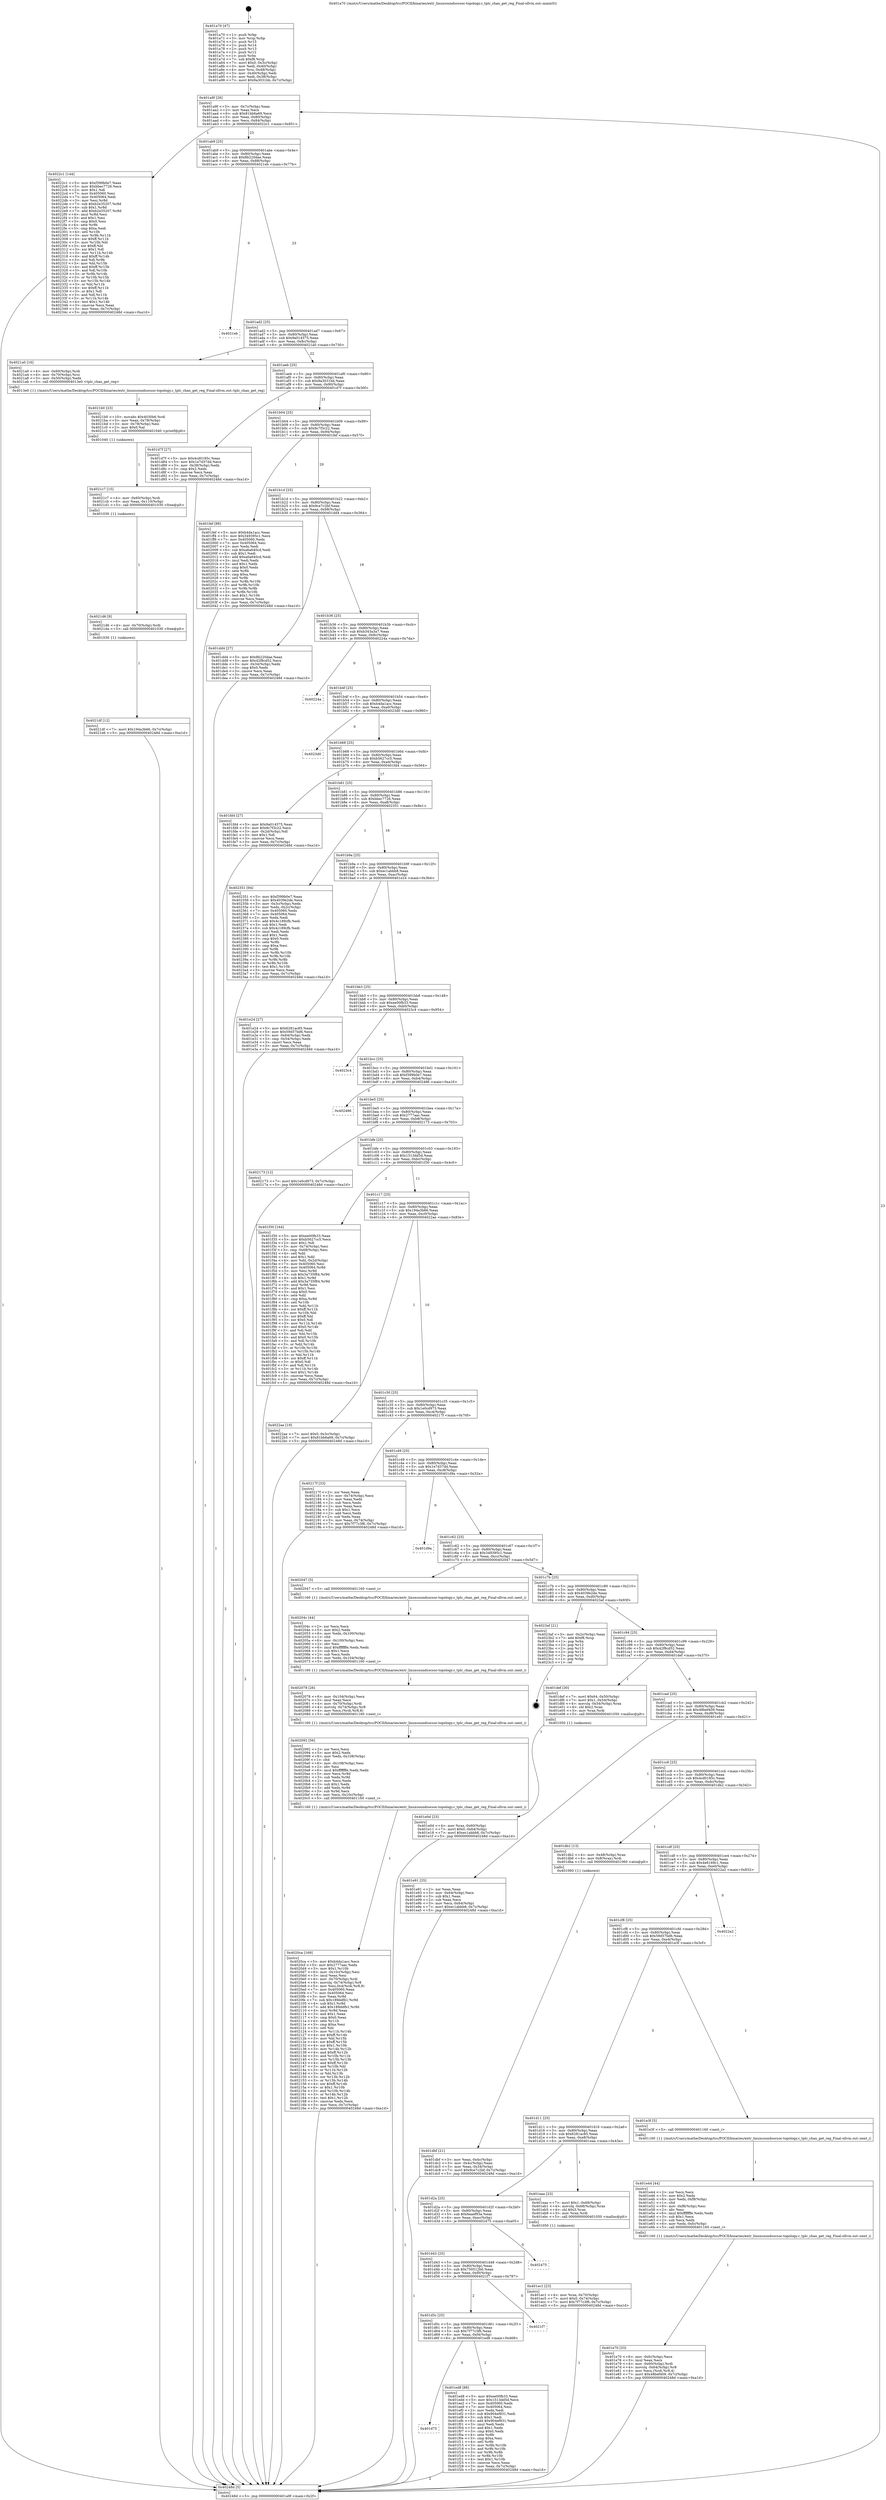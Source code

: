 digraph "0x401a70" {
  label = "0x401a70 (/mnt/c/Users/mathe/Desktop/tcc/POCII/binaries/extr_linuxsoundsocsoc-topology.c_tplc_chan_get_reg_Final-ollvm.out::main(0))"
  labelloc = "t"
  node[shape=record]

  Entry [label="",width=0.3,height=0.3,shape=circle,fillcolor=black,style=filled]
  "0x401a9f" [label="{
     0x401a9f [26]\l
     | [instrs]\l
     &nbsp;&nbsp;0x401a9f \<+3\>: mov -0x7c(%rbp),%eax\l
     &nbsp;&nbsp;0x401aa2 \<+2\>: mov %eax,%ecx\l
     &nbsp;&nbsp;0x401aa4 \<+6\>: sub $0x81bb6a69,%ecx\l
     &nbsp;&nbsp;0x401aaa \<+3\>: mov %eax,-0x80(%rbp)\l
     &nbsp;&nbsp;0x401aad \<+6\>: mov %ecx,-0x84(%rbp)\l
     &nbsp;&nbsp;0x401ab3 \<+6\>: je 00000000004022c1 \<main+0x851\>\l
  }"]
  "0x4022c1" [label="{
     0x4022c1 [144]\l
     | [instrs]\l
     &nbsp;&nbsp;0x4022c1 \<+5\>: mov $0xf399b0e7,%eax\l
     &nbsp;&nbsp;0x4022c6 \<+5\>: mov $0xbbec7726,%ecx\l
     &nbsp;&nbsp;0x4022cb \<+2\>: mov $0x1,%dl\l
     &nbsp;&nbsp;0x4022cd \<+7\>: mov 0x405060,%esi\l
     &nbsp;&nbsp;0x4022d4 \<+7\>: mov 0x405064,%edi\l
     &nbsp;&nbsp;0x4022db \<+3\>: mov %esi,%r8d\l
     &nbsp;&nbsp;0x4022de \<+7\>: sub $0xb2e35207,%r8d\l
     &nbsp;&nbsp;0x4022e5 \<+4\>: sub $0x1,%r8d\l
     &nbsp;&nbsp;0x4022e9 \<+7\>: add $0xb2e35207,%r8d\l
     &nbsp;&nbsp;0x4022f0 \<+4\>: imul %r8d,%esi\l
     &nbsp;&nbsp;0x4022f4 \<+3\>: and $0x1,%esi\l
     &nbsp;&nbsp;0x4022f7 \<+3\>: cmp $0x0,%esi\l
     &nbsp;&nbsp;0x4022fa \<+4\>: sete %r9b\l
     &nbsp;&nbsp;0x4022fe \<+3\>: cmp $0xa,%edi\l
     &nbsp;&nbsp;0x402301 \<+4\>: setl %r10b\l
     &nbsp;&nbsp;0x402305 \<+3\>: mov %r9b,%r11b\l
     &nbsp;&nbsp;0x402308 \<+4\>: xor $0xff,%r11b\l
     &nbsp;&nbsp;0x40230c \<+3\>: mov %r10b,%bl\l
     &nbsp;&nbsp;0x40230f \<+3\>: xor $0xff,%bl\l
     &nbsp;&nbsp;0x402312 \<+3\>: xor $0x1,%dl\l
     &nbsp;&nbsp;0x402315 \<+3\>: mov %r11b,%r14b\l
     &nbsp;&nbsp;0x402318 \<+4\>: and $0xff,%r14b\l
     &nbsp;&nbsp;0x40231c \<+3\>: and %dl,%r9b\l
     &nbsp;&nbsp;0x40231f \<+3\>: mov %bl,%r15b\l
     &nbsp;&nbsp;0x402322 \<+4\>: and $0xff,%r15b\l
     &nbsp;&nbsp;0x402326 \<+3\>: and %dl,%r10b\l
     &nbsp;&nbsp;0x402329 \<+3\>: or %r9b,%r14b\l
     &nbsp;&nbsp;0x40232c \<+3\>: or %r10b,%r15b\l
     &nbsp;&nbsp;0x40232f \<+3\>: xor %r15b,%r14b\l
     &nbsp;&nbsp;0x402332 \<+3\>: or %bl,%r11b\l
     &nbsp;&nbsp;0x402335 \<+4\>: xor $0xff,%r11b\l
     &nbsp;&nbsp;0x402339 \<+3\>: or $0x1,%dl\l
     &nbsp;&nbsp;0x40233c \<+3\>: and %dl,%r11b\l
     &nbsp;&nbsp;0x40233f \<+3\>: or %r11b,%r14b\l
     &nbsp;&nbsp;0x402342 \<+4\>: test $0x1,%r14b\l
     &nbsp;&nbsp;0x402346 \<+3\>: cmovne %ecx,%eax\l
     &nbsp;&nbsp;0x402349 \<+3\>: mov %eax,-0x7c(%rbp)\l
     &nbsp;&nbsp;0x40234c \<+5\>: jmp 000000000040248d \<main+0xa1d\>\l
  }"]
  "0x401ab9" [label="{
     0x401ab9 [25]\l
     | [instrs]\l
     &nbsp;&nbsp;0x401ab9 \<+5\>: jmp 0000000000401abe \<main+0x4e\>\l
     &nbsp;&nbsp;0x401abe \<+3\>: mov -0x80(%rbp),%eax\l
     &nbsp;&nbsp;0x401ac1 \<+5\>: sub $0x8b220dae,%eax\l
     &nbsp;&nbsp;0x401ac6 \<+6\>: mov %eax,-0x88(%rbp)\l
     &nbsp;&nbsp;0x401acc \<+6\>: je 00000000004021eb \<main+0x77b\>\l
  }"]
  Exit [label="",width=0.3,height=0.3,shape=circle,fillcolor=black,style=filled,peripheries=2]
  "0x4021eb" [label="{
     0x4021eb\l
  }", style=dashed]
  "0x401ad2" [label="{
     0x401ad2 [25]\l
     | [instrs]\l
     &nbsp;&nbsp;0x401ad2 \<+5\>: jmp 0000000000401ad7 \<main+0x67\>\l
     &nbsp;&nbsp;0x401ad7 \<+3\>: mov -0x80(%rbp),%eax\l
     &nbsp;&nbsp;0x401ada \<+5\>: sub $0x9a014575,%eax\l
     &nbsp;&nbsp;0x401adf \<+6\>: mov %eax,-0x8c(%rbp)\l
     &nbsp;&nbsp;0x401ae5 \<+6\>: je 00000000004021a0 \<main+0x730\>\l
  }"]
  "0x4021df" [label="{
     0x4021df [12]\l
     | [instrs]\l
     &nbsp;&nbsp;0x4021df \<+7\>: movl $0x194a3b66,-0x7c(%rbp)\l
     &nbsp;&nbsp;0x4021e6 \<+5\>: jmp 000000000040248d \<main+0xa1d\>\l
  }"]
  "0x4021a0" [label="{
     0x4021a0 [16]\l
     | [instrs]\l
     &nbsp;&nbsp;0x4021a0 \<+4\>: mov -0x60(%rbp),%rdi\l
     &nbsp;&nbsp;0x4021a4 \<+4\>: mov -0x70(%rbp),%rsi\l
     &nbsp;&nbsp;0x4021a8 \<+3\>: mov -0x50(%rbp),%edx\l
     &nbsp;&nbsp;0x4021ab \<+5\>: call 00000000004013e0 \<tplc_chan_get_reg\>\l
     | [calls]\l
     &nbsp;&nbsp;0x4013e0 \{1\} (/mnt/c/Users/mathe/Desktop/tcc/POCII/binaries/extr_linuxsoundsocsoc-topology.c_tplc_chan_get_reg_Final-ollvm.out::tplc_chan_get_reg)\l
  }"]
  "0x401aeb" [label="{
     0x401aeb [25]\l
     | [instrs]\l
     &nbsp;&nbsp;0x401aeb \<+5\>: jmp 0000000000401af0 \<main+0x80\>\l
     &nbsp;&nbsp;0x401af0 \<+3\>: mov -0x80(%rbp),%eax\l
     &nbsp;&nbsp;0x401af3 \<+5\>: sub $0x9a3031bb,%eax\l
     &nbsp;&nbsp;0x401af8 \<+6\>: mov %eax,-0x90(%rbp)\l
     &nbsp;&nbsp;0x401afe \<+6\>: je 0000000000401d7f \<main+0x30f\>\l
  }"]
  "0x4021d6" [label="{
     0x4021d6 [9]\l
     | [instrs]\l
     &nbsp;&nbsp;0x4021d6 \<+4\>: mov -0x70(%rbp),%rdi\l
     &nbsp;&nbsp;0x4021da \<+5\>: call 0000000000401030 \<free@plt\>\l
     | [calls]\l
     &nbsp;&nbsp;0x401030 \{1\} (unknown)\l
  }"]
  "0x401d7f" [label="{
     0x401d7f [27]\l
     | [instrs]\l
     &nbsp;&nbsp;0x401d7f \<+5\>: mov $0x4cd0185c,%eax\l
     &nbsp;&nbsp;0x401d84 \<+5\>: mov $0x1e7d37dd,%ecx\l
     &nbsp;&nbsp;0x401d89 \<+3\>: mov -0x38(%rbp),%edx\l
     &nbsp;&nbsp;0x401d8c \<+3\>: cmp $0x2,%edx\l
     &nbsp;&nbsp;0x401d8f \<+3\>: cmovne %ecx,%eax\l
     &nbsp;&nbsp;0x401d92 \<+3\>: mov %eax,-0x7c(%rbp)\l
     &nbsp;&nbsp;0x401d95 \<+5\>: jmp 000000000040248d \<main+0xa1d\>\l
  }"]
  "0x401b04" [label="{
     0x401b04 [25]\l
     | [instrs]\l
     &nbsp;&nbsp;0x401b04 \<+5\>: jmp 0000000000401b09 \<main+0x99\>\l
     &nbsp;&nbsp;0x401b09 \<+3\>: mov -0x80(%rbp),%eax\l
     &nbsp;&nbsp;0x401b0c \<+5\>: sub $0x9c7f3c22,%eax\l
     &nbsp;&nbsp;0x401b11 \<+6\>: mov %eax,-0x94(%rbp)\l
     &nbsp;&nbsp;0x401b17 \<+6\>: je 0000000000401fef \<main+0x57f\>\l
  }"]
  "0x40248d" [label="{
     0x40248d [5]\l
     | [instrs]\l
     &nbsp;&nbsp;0x40248d \<+5\>: jmp 0000000000401a9f \<main+0x2f\>\l
  }"]
  "0x401a70" [label="{
     0x401a70 [47]\l
     | [instrs]\l
     &nbsp;&nbsp;0x401a70 \<+1\>: push %rbp\l
     &nbsp;&nbsp;0x401a71 \<+3\>: mov %rsp,%rbp\l
     &nbsp;&nbsp;0x401a74 \<+2\>: push %r15\l
     &nbsp;&nbsp;0x401a76 \<+2\>: push %r14\l
     &nbsp;&nbsp;0x401a78 \<+2\>: push %r13\l
     &nbsp;&nbsp;0x401a7a \<+2\>: push %r12\l
     &nbsp;&nbsp;0x401a7c \<+1\>: push %rbx\l
     &nbsp;&nbsp;0x401a7d \<+7\>: sub $0xf8,%rsp\l
     &nbsp;&nbsp;0x401a84 \<+7\>: movl $0x0,-0x3c(%rbp)\l
     &nbsp;&nbsp;0x401a8b \<+3\>: mov %edi,-0x40(%rbp)\l
     &nbsp;&nbsp;0x401a8e \<+4\>: mov %rsi,-0x48(%rbp)\l
     &nbsp;&nbsp;0x401a92 \<+3\>: mov -0x40(%rbp),%edi\l
     &nbsp;&nbsp;0x401a95 \<+3\>: mov %edi,-0x38(%rbp)\l
     &nbsp;&nbsp;0x401a98 \<+7\>: movl $0x9a3031bb,-0x7c(%rbp)\l
  }"]
  "0x4021c7" [label="{
     0x4021c7 [15]\l
     | [instrs]\l
     &nbsp;&nbsp;0x4021c7 \<+4\>: mov -0x60(%rbp),%rdi\l
     &nbsp;&nbsp;0x4021cb \<+6\>: mov %eax,-0x110(%rbp)\l
     &nbsp;&nbsp;0x4021d1 \<+5\>: call 0000000000401030 \<free@plt\>\l
     | [calls]\l
     &nbsp;&nbsp;0x401030 \{1\} (unknown)\l
  }"]
  "0x401fef" [label="{
     0x401fef [88]\l
     | [instrs]\l
     &nbsp;&nbsp;0x401fef \<+5\>: mov $0xb4da1acc,%eax\l
     &nbsp;&nbsp;0x401ff4 \<+5\>: mov $0x349395c1,%ecx\l
     &nbsp;&nbsp;0x401ff9 \<+7\>: mov 0x405060,%edx\l
     &nbsp;&nbsp;0x402000 \<+7\>: mov 0x405064,%esi\l
     &nbsp;&nbsp;0x402007 \<+2\>: mov %edx,%edi\l
     &nbsp;&nbsp;0x402009 \<+6\>: sub $0xa6a640cd,%edi\l
     &nbsp;&nbsp;0x40200f \<+3\>: sub $0x1,%edi\l
     &nbsp;&nbsp;0x402012 \<+6\>: add $0xa6a640cd,%edi\l
     &nbsp;&nbsp;0x402018 \<+3\>: imul %edi,%edx\l
     &nbsp;&nbsp;0x40201b \<+3\>: and $0x1,%edx\l
     &nbsp;&nbsp;0x40201e \<+3\>: cmp $0x0,%edx\l
     &nbsp;&nbsp;0x402021 \<+4\>: sete %r8b\l
     &nbsp;&nbsp;0x402025 \<+3\>: cmp $0xa,%esi\l
     &nbsp;&nbsp;0x402028 \<+4\>: setl %r9b\l
     &nbsp;&nbsp;0x40202c \<+3\>: mov %r8b,%r10b\l
     &nbsp;&nbsp;0x40202f \<+3\>: and %r9b,%r10b\l
     &nbsp;&nbsp;0x402032 \<+3\>: xor %r9b,%r8b\l
     &nbsp;&nbsp;0x402035 \<+3\>: or %r8b,%r10b\l
     &nbsp;&nbsp;0x402038 \<+4\>: test $0x1,%r10b\l
     &nbsp;&nbsp;0x40203c \<+3\>: cmovne %ecx,%eax\l
     &nbsp;&nbsp;0x40203f \<+3\>: mov %eax,-0x7c(%rbp)\l
     &nbsp;&nbsp;0x402042 \<+5\>: jmp 000000000040248d \<main+0xa1d\>\l
  }"]
  "0x401b1d" [label="{
     0x401b1d [25]\l
     | [instrs]\l
     &nbsp;&nbsp;0x401b1d \<+5\>: jmp 0000000000401b22 \<main+0xb2\>\l
     &nbsp;&nbsp;0x401b22 \<+3\>: mov -0x80(%rbp),%eax\l
     &nbsp;&nbsp;0x401b25 \<+5\>: sub $0x9ce7c2bf,%eax\l
     &nbsp;&nbsp;0x401b2a \<+6\>: mov %eax,-0x98(%rbp)\l
     &nbsp;&nbsp;0x401b30 \<+6\>: je 0000000000401dd4 \<main+0x364\>\l
  }"]
  "0x4021b0" [label="{
     0x4021b0 [23]\l
     | [instrs]\l
     &nbsp;&nbsp;0x4021b0 \<+10\>: movabs $0x4030b6,%rdi\l
     &nbsp;&nbsp;0x4021ba \<+3\>: mov %eax,-0x78(%rbp)\l
     &nbsp;&nbsp;0x4021bd \<+3\>: mov -0x78(%rbp),%esi\l
     &nbsp;&nbsp;0x4021c0 \<+2\>: mov $0x0,%al\l
     &nbsp;&nbsp;0x4021c2 \<+5\>: call 0000000000401040 \<printf@plt\>\l
     | [calls]\l
     &nbsp;&nbsp;0x401040 \{1\} (unknown)\l
  }"]
  "0x401dd4" [label="{
     0x401dd4 [27]\l
     | [instrs]\l
     &nbsp;&nbsp;0x401dd4 \<+5\>: mov $0x8b220dae,%eax\l
     &nbsp;&nbsp;0x401dd9 \<+5\>: mov $0x42f8cd52,%ecx\l
     &nbsp;&nbsp;0x401dde \<+3\>: mov -0x34(%rbp),%edx\l
     &nbsp;&nbsp;0x401de1 \<+3\>: cmp $0x0,%edx\l
     &nbsp;&nbsp;0x401de4 \<+3\>: cmove %ecx,%eax\l
     &nbsp;&nbsp;0x401de7 \<+3\>: mov %eax,-0x7c(%rbp)\l
     &nbsp;&nbsp;0x401dea \<+5\>: jmp 000000000040248d \<main+0xa1d\>\l
  }"]
  "0x401b36" [label="{
     0x401b36 [25]\l
     | [instrs]\l
     &nbsp;&nbsp;0x401b36 \<+5\>: jmp 0000000000401b3b \<main+0xcb\>\l
     &nbsp;&nbsp;0x401b3b \<+3\>: mov -0x80(%rbp),%eax\l
     &nbsp;&nbsp;0x401b3e \<+5\>: sub $0xb343a3a7,%eax\l
     &nbsp;&nbsp;0x401b43 \<+6\>: mov %eax,-0x9c(%rbp)\l
     &nbsp;&nbsp;0x401b49 \<+6\>: je 000000000040224a \<main+0x7da\>\l
  }"]
  "0x4020ca" [label="{
     0x4020ca [169]\l
     | [instrs]\l
     &nbsp;&nbsp;0x4020ca \<+5\>: mov $0xb4da1acc,%ecx\l
     &nbsp;&nbsp;0x4020cf \<+5\>: mov $0x2777aac,%edx\l
     &nbsp;&nbsp;0x4020d4 \<+3\>: mov $0x1,%r10b\l
     &nbsp;&nbsp;0x4020d7 \<+6\>: mov -0x10c(%rbp),%esi\l
     &nbsp;&nbsp;0x4020dd \<+3\>: imul %eax,%esi\l
     &nbsp;&nbsp;0x4020e0 \<+4\>: mov -0x70(%rbp),%rdi\l
     &nbsp;&nbsp;0x4020e4 \<+4\>: movslq -0x74(%rbp),%r8\l
     &nbsp;&nbsp;0x4020e8 \<+5\>: mov %esi,0x4(%rdi,%r8,8)\l
     &nbsp;&nbsp;0x4020ed \<+7\>: mov 0x405060,%eax\l
     &nbsp;&nbsp;0x4020f4 \<+7\>: mov 0x405064,%esi\l
     &nbsp;&nbsp;0x4020fb \<+3\>: mov %eax,%r9d\l
     &nbsp;&nbsp;0x4020fe \<+7\>: sub $0x189ddfb1,%r9d\l
     &nbsp;&nbsp;0x402105 \<+4\>: sub $0x1,%r9d\l
     &nbsp;&nbsp;0x402109 \<+7\>: add $0x189ddfb1,%r9d\l
     &nbsp;&nbsp;0x402110 \<+4\>: imul %r9d,%eax\l
     &nbsp;&nbsp;0x402114 \<+3\>: and $0x1,%eax\l
     &nbsp;&nbsp;0x402117 \<+3\>: cmp $0x0,%eax\l
     &nbsp;&nbsp;0x40211a \<+4\>: sete %r11b\l
     &nbsp;&nbsp;0x40211e \<+3\>: cmp $0xa,%esi\l
     &nbsp;&nbsp;0x402121 \<+3\>: setl %bl\l
     &nbsp;&nbsp;0x402124 \<+3\>: mov %r11b,%r14b\l
     &nbsp;&nbsp;0x402127 \<+4\>: xor $0xff,%r14b\l
     &nbsp;&nbsp;0x40212b \<+3\>: mov %bl,%r15b\l
     &nbsp;&nbsp;0x40212e \<+4\>: xor $0xff,%r15b\l
     &nbsp;&nbsp;0x402132 \<+4\>: xor $0x1,%r10b\l
     &nbsp;&nbsp;0x402136 \<+3\>: mov %r14b,%r12b\l
     &nbsp;&nbsp;0x402139 \<+4\>: and $0xff,%r12b\l
     &nbsp;&nbsp;0x40213d \<+3\>: and %r10b,%r11b\l
     &nbsp;&nbsp;0x402140 \<+3\>: mov %r15b,%r13b\l
     &nbsp;&nbsp;0x402143 \<+4\>: and $0xff,%r13b\l
     &nbsp;&nbsp;0x402147 \<+3\>: and %r10b,%bl\l
     &nbsp;&nbsp;0x40214a \<+3\>: or %r11b,%r12b\l
     &nbsp;&nbsp;0x40214d \<+3\>: or %bl,%r13b\l
     &nbsp;&nbsp;0x402150 \<+3\>: xor %r13b,%r12b\l
     &nbsp;&nbsp;0x402153 \<+3\>: or %r15b,%r14b\l
     &nbsp;&nbsp;0x402156 \<+4\>: xor $0xff,%r14b\l
     &nbsp;&nbsp;0x40215a \<+4\>: or $0x1,%r10b\l
     &nbsp;&nbsp;0x40215e \<+3\>: and %r10b,%r14b\l
     &nbsp;&nbsp;0x402161 \<+3\>: or %r14b,%r12b\l
     &nbsp;&nbsp;0x402164 \<+4\>: test $0x1,%r12b\l
     &nbsp;&nbsp;0x402168 \<+3\>: cmovne %edx,%ecx\l
     &nbsp;&nbsp;0x40216b \<+3\>: mov %ecx,-0x7c(%rbp)\l
     &nbsp;&nbsp;0x40216e \<+5\>: jmp 000000000040248d \<main+0xa1d\>\l
  }"]
  "0x40224a" [label="{
     0x40224a\l
  }", style=dashed]
  "0x401b4f" [label="{
     0x401b4f [25]\l
     | [instrs]\l
     &nbsp;&nbsp;0x401b4f \<+5\>: jmp 0000000000401b54 \<main+0xe4\>\l
     &nbsp;&nbsp;0x401b54 \<+3\>: mov -0x80(%rbp),%eax\l
     &nbsp;&nbsp;0x401b57 \<+5\>: sub $0xb4da1acc,%eax\l
     &nbsp;&nbsp;0x401b5c \<+6\>: mov %eax,-0xa0(%rbp)\l
     &nbsp;&nbsp;0x401b62 \<+6\>: je 00000000004023d0 \<main+0x960\>\l
  }"]
  "0x402092" [label="{
     0x402092 [56]\l
     | [instrs]\l
     &nbsp;&nbsp;0x402092 \<+2\>: xor %ecx,%ecx\l
     &nbsp;&nbsp;0x402094 \<+5\>: mov $0x2,%edx\l
     &nbsp;&nbsp;0x402099 \<+6\>: mov %edx,-0x108(%rbp)\l
     &nbsp;&nbsp;0x40209f \<+1\>: cltd\l
     &nbsp;&nbsp;0x4020a0 \<+6\>: mov -0x108(%rbp),%esi\l
     &nbsp;&nbsp;0x4020a6 \<+2\>: idiv %esi\l
     &nbsp;&nbsp;0x4020a8 \<+6\>: imul $0xfffffffe,%edx,%edx\l
     &nbsp;&nbsp;0x4020ae \<+3\>: mov %ecx,%r9d\l
     &nbsp;&nbsp;0x4020b1 \<+3\>: sub %edx,%r9d\l
     &nbsp;&nbsp;0x4020b4 \<+2\>: mov %ecx,%edx\l
     &nbsp;&nbsp;0x4020b6 \<+3\>: sub $0x1,%edx\l
     &nbsp;&nbsp;0x4020b9 \<+3\>: add %edx,%r9d\l
     &nbsp;&nbsp;0x4020bc \<+3\>: sub %r9d,%ecx\l
     &nbsp;&nbsp;0x4020bf \<+6\>: mov %ecx,-0x10c(%rbp)\l
     &nbsp;&nbsp;0x4020c5 \<+5\>: call 0000000000401160 \<next_i\>\l
     | [calls]\l
     &nbsp;&nbsp;0x401160 \{1\} (/mnt/c/Users/mathe/Desktop/tcc/POCII/binaries/extr_linuxsoundsocsoc-topology.c_tplc_chan_get_reg_Final-ollvm.out::next_i)\l
  }"]
  "0x4023d0" [label="{
     0x4023d0\l
  }", style=dashed]
  "0x401b68" [label="{
     0x401b68 [25]\l
     | [instrs]\l
     &nbsp;&nbsp;0x401b68 \<+5\>: jmp 0000000000401b6d \<main+0xfd\>\l
     &nbsp;&nbsp;0x401b6d \<+3\>: mov -0x80(%rbp),%eax\l
     &nbsp;&nbsp;0x401b70 \<+5\>: sub $0xb5627cc5,%eax\l
     &nbsp;&nbsp;0x401b75 \<+6\>: mov %eax,-0xa4(%rbp)\l
     &nbsp;&nbsp;0x401b7b \<+6\>: je 0000000000401fd4 \<main+0x564\>\l
  }"]
  "0x402078" [label="{
     0x402078 [26]\l
     | [instrs]\l
     &nbsp;&nbsp;0x402078 \<+6\>: mov -0x104(%rbp),%ecx\l
     &nbsp;&nbsp;0x40207e \<+3\>: imul %eax,%ecx\l
     &nbsp;&nbsp;0x402081 \<+4\>: mov -0x70(%rbp),%rdi\l
     &nbsp;&nbsp;0x402085 \<+4\>: movslq -0x74(%rbp),%r8\l
     &nbsp;&nbsp;0x402089 \<+4\>: mov %ecx,(%rdi,%r8,8)\l
     &nbsp;&nbsp;0x40208d \<+5\>: call 0000000000401160 \<next_i\>\l
     | [calls]\l
     &nbsp;&nbsp;0x401160 \{1\} (/mnt/c/Users/mathe/Desktop/tcc/POCII/binaries/extr_linuxsoundsocsoc-topology.c_tplc_chan_get_reg_Final-ollvm.out::next_i)\l
  }"]
  "0x401fd4" [label="{
     0x401fd4 [27]\l
     | [instrs]\l
     &nbsp;&nbsp;0x401fd4 \<+5\>: mov $0x9a014575,%eax\l
     &nbsp;&nbsp;0x401fd9 \<+5\>: mov $0x9c7f3c22,%ecx\l
     &nbsp;&nbsp;0x401fde \<+3\>: mov -0x2d(%rbp),%dl\l
     &nbsp;&nbsp;0x401fe1 \<+3\>: test $0x1,%dl\l
     &nbsp;&nbsp;0x401fe4 \<+3\>: cmovne %ecx,%eax\l
     &nbsp;&nbsp;0x401fe7 \<+3\>: mov %eax,-0x7c(%rbp)\l
     &nbsp;&nbsp;0x401fea \<+5\>: jmp 000000000040248d \<main+0xa1d\>\l
  }"]
  "0x401b81" [label="{
     0x401b81 [25]\l
     | [instrs]\l
     &nbsp;&nbsp;0x401b81 \<+5\>: jmp 0000000000401b86 \<main+0x116\>\l
     &nbsp;&nbsp;0x401b86 \<+3\>: mov -0x80(%rbp),%eax\l
     &nbsp;&nbsp;0x401b89 \<+5\>: sub $0xbbec7726,%eax\l
     &nbsp;&nbsp;0x401b8e \<+6\>: mov %eax,-0xa8(%rbp)\l
     &nbsp;&nbsp;0x401b94 \<+6\>: je 0000000000402351 \<main+0x8e1\>\l
  }"]
  "0x40204c" [label="{
     0x40204c [44]\l
     | [instrs]\l
     &nbsp;&nbsp;0x40204c \<+2\>: xor %ecx,%ecx\l
     &nbsp;&nbsp;0x40204e \<+5\>: mov $0x2,%edx\l
     &nbsp;&nbsp;0x402053 \<+6\>: mov %edx,-0x100(%rbp)\l
     &nbsp;&nbsp;0x402059 \<+1\>: cltd\l
     &nbsp;&nbsp;0x40205a \<+6\>: mov -0x100(%rbp),%esi\l
     &nbsp;&nbsp;0x402060 \<+2\>: idiv %esi\l
     &nbsp;&nbsp;0x402062 \<+6\>: imul $0xfffffffe,%edx,%edx\l
     &nbsp;&nbsp;0x402068 \<+3\>: sub $0x1,%ecx\l
     &nbsp;&nbsp;0x40206b \<+2\>: sub %ecx,%edx\l
     &nbsp;&nbsp;0x40206d \<+6\>: mov %edx,-0x104(%rbp)\l
     &nbsp;&nbsp;0x402073 \<+5\>: call 0000000000401160 \<next_i\>\l
     | [calls]\l
     &nbsp;&nbsp;0x401160 \{1\} (/mnt/c/Users/mathe/Desktop/tcc/POCII/binaries/extr_linuxsoundsocsoc-topology.c_tplc_chan_get_reg_Final-ollvm.out::next_i)\l
  }"]
  "0x402351" [label="{
     0x402351 [94]\l
     | [instrs]\l
     &nbsp;&nbsp;0x402351 \<+5\>: mov $0xf399b0e7,%eax\l
     &nbsp;&nbsp;0x402356 \<+5\>: mov $0x4039e2de,%ecx\l
     &nbsp;&nbsp;0x40235b \<+3\>: mov -0x3c(%rbp),%edx\l
     &nbsp;&nbsp;0x40235e \<+3\>: mov %edx,-0x2c(%rbp)\l
     &nbsp;&nbsp;0x402361 \<+7\>: mov 0x405060,%edx\l
     &nbsp;&nbsp;0x402368 \<+7\>: mov 0x405064,%esi\l
     &nbsp;&nbsp;0x40236f \<+2\>: mov %edx,%edi\l
     &nbsp;&nbsp;0x402371 \<+6\>: add $0x4c189cfb,%edi\l
     &nbsp;&nbsp;0x402377 \<+3\>: sub $0x1,%edi\l
     &nbsp;&nbsp;0x40237a \<+6\>: sub $0x4c189cfb,%edi\l
     &nbsp;&nbsp;0x402380 \<+3\>: imul %edi,%edx\l
     &nbsp;&nbsp;0x402383 \<+3\>: and $0x1,%edx\l
     &nbsp;&nbsp;0x402386 \<+3\>: cmp $0x0,%edx\l
     &nbsp;&nbsp;0x402389 \<+4\>: sete %r8b\l
     &nbsp;&nbsp;0x40238d \<+3\>: cmp $0xa,%esi\l
     &nbsp;&nbsp;0x402390 \<+4\>: setl %r9b\l
     &nbsp;&nbsp;0x402394 \<+3\>: mov %r8b,%r10b\l
     &nbsp;&nbsp;0x402397 \<+3\>: and %r9b,%r10b\l
     &nbsp;&nbsp;0x40239a \<+3\>: xor %r9b,%r8b\l
     &nbsp;&nbsp;0x40239d \<+3\>: or %r8b,%r10b\l
     &nbsp;&nbsp;0x4023a0 \<+4\>: test $0x1,%r10b\l
     &nbsp;&nbsp;0x4023a4 \<+3\>: cmovne %ecx,%eax\l
     &nbsp;&nbsp;0x4023a7 \<+3\>: mov %eax,-0x7c(%rbp)\l
     &nbsp;&nbsp;0x4023aa \<+5\>: jmp 000000000040248d \<main+0xa1d\>\l
  }"]
  "0x401b9a" [label="{
     0x401b9a [25]\l
     | [instrs]\l
     &nbsp;&nbsp;0x401b9a \<+5\>: jmp 0000000000401b9f \<main+0x12f\>\l
     &nbsp;&nbsp;0x401b9f \<+3\>: mov -0x80(%rbp),%eax\l
     &nbsp;&nbsp;0x401ba2 \<+5\>: sub $0xec1abbb8,%eax\l
     &nbsp;&nbsp;0x401ba7 \<+6\>: mov %eax,-0xac(%rbp)\l
     &nbsp;&nbsp;0x401bad \<+6\>: je 0000000000401e24 \<main+0x3b4\>\l
  }"]
  "0x401d75" [label="{
     0x401d75\l
  }", style=dashed]
  "0x401e24" [label="{
     0x401e24 [27]\l
     | [instrs]\l
     &nbsp;&nbsp;0x401e24 \<+5\>: mov $0x6281ac85,%eax\l
     &nbsp;&nbsp;0x401e29 \<+5\>: mov $0x59d57bd6,%ecx\l
     &nbsp;&nbsp;0x401e2e \<+3\>: mov -0x64(%rbp),%edx\l
     &nbsp;&nbsp;0x401e31 \<+3\>: cmp -0x54(%rbp),%edx\l
     &nbsp;&nbsp;0x401e34 \<+3\>: cmovl %ecx,%eax\l
     &nbsp;&nbsp;0x401e37 \<+3\>: mov %eax,-0x7c(%rbp)\l
     &nbsp;&nbsp;0x401e3a \<+5\>: jmp 000000000040248d \<main+0xa1d\>\l
  }"]
  "0x401bb3" [label="{
     0x401bb3 [25]\l
     | [instrs]\l
     &nbsp;&nbsp;0x401bb3 \<+5\>: jmp 0000000000401bb8 \<main+0x148\>\l
     &nbsp;&nbsp;0x401bb8 \<+3\>: mov -0x80(%rbp),%eax\l
     &nbsp;&nbsp;0x401bbb \<+5\>: sub $0xee00fb33,%eax\l
     &nbsp;&nbsp;0x401bc0 \<+6\>: mov %eax,-0xb0(%rbp)\l
     &nbsp;&nbsp;0x401bc6 \<+6\>: je 00000000004023c4 \<main+0x954\>\l
  }"]
  "0x401ed8" [label="{
     0x401ed8 [88]\l
     | [instrs]\l
     &nbsp;&nbsp;0x401ed8 \<+5\>: mov $0xee00fb33,%eax\l
     &nbsp;&nbsp;0x401edd \<+5\>: mov $0x1513dd5d,%ecx\l
     &nbsp;&nbsp;0x401ee2 \<+7\>: mov 0x405060,%edx\l
     &nbsp;&nbsp;0x401ee9 \<+7\>: mov 0x405064,%esi\l
     &nbsp;&nbsp;0x401ef0 \<+2\>: mov %edx,%edi\l
     &nbsp;&nbsp;0x401ef2 \<+6\>: sub $0x904ef931,%edi\l
     &nbsp;&nbsp;0x401ef8 \<+3\>: sub $0x1,%edi\l
     &nbsp;&nbsp;0x401efb \<+6\>: add $0x904ef931,%edi\l
     &nbsp;&nbsp;0x401f01 \<+3\>: imul %edi,%edx\l
     &nbsp;&nbsp;0x401f04 \<+3\>: and $0x1,%edx\l
     &nbsp;&nbsp;0x401f07 \<+3\>: cmp $0x0,%edx\l
     &nbsp;&nbsp;0x401f0a \<+4\>: sete %r8b\l
     &nbsp;&nbsp;0x401f0e \<+3\>: cmp $0xa,%esi\l
     &nbsp;&nbsp;0x401f11 \<+4\>: setl %r9b\l
     &nbsp;&nbsp;0x401f15 \<+3\>: mov %r8b,%r10b\l
     &nbsp;&nbsp;0x401f18 \<+3\>: and %r9b,%r10b\l
     &nbsp;&nbsp;0x401f1b \<+3\>: xor %r9b,%r8b\l
     &nbsp;&nbsp;0x401f1e \<+3\>: or %r8b,%r10b\l
     &nbsp;&nbsp;0x401f21 \<+4\>: test $0x1,%r10b\l
     &nbsp;&nbsp;0x401f25 \<+3\>: cmovne %ecx,%eax\l
     &nbsp;&nbsp;0x401f28 \<+3\>: mov %eax,-0x7c(%rbp)\l
     &nbsp;&nbsp;0x401f2b \<+5\>: jmp 000000000040248d \<main+0xa1d\>\l
  }"]
  "0x4023c4" [label="{
     0x4023c4\l
  }", style=dashed]
  "0x401bcc" [label="{
     0x401bcc [25]\l
     | [instrs]\l
     &nbsp;&nbsp;0x401bcc \<+5\>: jmp 0000000000401bd1 \<main+0x161\>\l
     &nbsp;&nbsp;0x401bd1 \<+3\>: mov -0x80(%rbp),%eax\l
     &nbsp;&nbsp;0x401bd4 \<+5\>: sub $0xf399b0e7,%eax\l
     &nbsp;&nbsp;0x401bd9 \<+6\>: mov %eax,-0xb4(%rbp)\l
     &nbsp;&nbsp;0x401bdf \<+6\>: je 0000000000402486 \<main+0xa16\>\l
  }"]
  "0x401d5c" [label="{
     0x401d5c [25]\l
     | [instrs]\l
     &nbsp;&nbsp;0x401d5c \<+5\>: jmp 0000000000401d61 \<main+0x2f1\>\l
     &nbsp;&nbsp;0x401d61 \<+3\>: mov -0x80(%rbp),%eax\l
     &nbsp;&nbsp;0x401d64 \<+5\>: sub $0x7f77c3f6,%eax\l
     &nbsp;&nbsp;0x401d69 \<+6\>: mov %eax,-0xf4(%rbp)\l
     &nbsp;&nbsp;0x401d6f \<+6\>: je 0000000000401ed8 \<main+0x468\>\l
  }"]
  "0x402486" [label="{
     0x402486\l
  }", style=dashed]
  "0x401be5" [label="{
     0x401be5 [25]\l
     | [instrs]\l
     &nbsp;&nbsp;0x401be5 \<+5\>: jmp 0000000000401bea \<main+0x17a\>\l
     &nbsp;&nbsp;0x401bea \<+3\>: mov -0x80(%rbp),%eax\l
     &nbsp;&nbsp;0x401bed \<+5\>: sub $0x2777aac,%eax\l
     &nbsp;&nbsp;0x401bf2 \<+6\>: mov %eax,-0xb8(%rbp)\l
     &nbsp;&nbsp;0x401bf8 \<+6\>: je 0000000000402173 \<main+0x703\>\l
  }"]
  "0x4021f7" [label="{
     0x4021f7\l
  }", style=dashed]
  "0x402173" [label="{
     0x402173 [12]\l
     | [instrs]\l
     &nbsp;&nbsp;0x402173 \<+7\>: movl $0x1e0cd973,-0x7c(%rbp)\l
     &nbsp;&nbsp;0x40217a \<+5\>: jmp 000000000040248d \<main+0xa1d\>\l
  }"]
  "0x401bfe" [label="{
     0x401bfe [25]\l
     | [instrs]\l
     &nbsp;&nbsp;0x401bfe \<+5\>: jmp 0000000000401c03 \<main+0x193\>\l
     &nbsp;&nbsp;0x401c03 \<+3\>: mov -0x80(%rbp),%eax\l
     &nbsp;&nbsp;0x401c06 \<+5\>: sub $0x1513dd5d,%eax\l
     &nbsp;&nbsp;0x401c0b \<+6\>: mov %eax,-0xbc(%rbp)\l
     &nbsp;&nbsp;0x401c11 \<+6\>: je 0000000000401f30 \<main+0x4c0\>\l
  }"]
  "0x401d43" [label="{
     0x401d43 [25]\l
     | [instrs]\l
     &nbsp;&nbsp;0x401d43 \<+5\>: jmp 0000000000401d48 \<main+0x2d8\>\l
     &nbsp;&nbsp;0x401d48 \<+3\>: mov -0x80(%rbp),%eax\l
     &nbsp;&nbsp;0x401d4b \<+5\>: sub $0x750512b0,%eax\l
     &nbsp;&nbsp;0x401d50 \<+6\>: mov %eax,-0xf0(%rbp)\l
     &nbsp;&nbsp;0x401d56 \<+6\>: je 00000000004021f7 \<main+0x787\>\l
  }"]
  "0x401f30" [label="{
     0x401f30 [164]\l
     | [instrs]\l
     &nbsp;&nbsp;0x401f30 \<+5\>: mov $0xee00fb33,%eax\l
     &nbsp;&nbsp;0x401f35 \<+5\>: mov $0xb5627cc5,%ecx\l
     &nbsp;&nbsp;0x401f3a \<+2\>: mov $0x1,%dl\l
     &nbsp;&nbsp;0x401f3c \<+3\>: mov -0x74(%rbp),%esi\l
     &nbsp;&nbsp;0x401f3f \<+3\>: cmp -0x68(%rbp),%esi\l
     &nbsp;&nbsp;0x401f42 \<+4\>: setl %dil\l
     &nbsp;&nbsp;0x401f46 \<+4\>: and $0x1,%dil\l
     &nbsp;&nbsp;0x401f4a \<+4\>: mov %dil,-0x2d(%rbp)\l
     &nbsp;&nbsp;0x401f4e \<+7\>: mov 0x405060,%esi\l
     &nbsp;&nbsp;0x401f55 \<+8\>: mov 0x405064,%r8d\l
     &nbsp;&nbsp;0x401f5d \<+3\>: mov %esi,%r9d\l
     &nbsp;&nbsp;0x401f60 \<+7\>: sub $0x3a735f84,%r9d\l
     &nbsp;&nbsp;0x401f67 \<+4\>: sub $0x1,%r9d\l
     &nbsp;&nbsp;0x401f6b \<+7\>: add $0x3a735f84,%r9d\l
     &nbsp;&nbsp;0x401f72 \<+4\>: imul %r9d,%esi\l
     &nbsp;&nbsp;0x401f76 \<+3\>: and $0x1,%esi\l
     &nbsp;&nbsp;0x401f79 \<+3\>: cmp $0x0,%esi\l
     &nbsp;&nbsp;0x401f7c \<+4\>: sete %dil\l
     &nbsp;&nbsp;0x401f80 \<+4\>: cmp $0xa,%r8d\l
     &nbsp;&nbsp;0x401f84 \<+4\>: setl %r10b\l
     &nbsp;&nbsp;0x401f88 \<+3\>: mov %dil,%r11b\l
     &nbsp;&nbsp;0x401f8b \<+4\>: xor $0xff,%r11b\l
     &nbsp;&nbsp;0x401f8f \<+3\>: mov %r10b,%bl\l
     &nbsp;&nbsp;0x401f92 \<+3\>: xor $0xff,%bl\l
     &nbsp;&nbsp;0x401f95 \<+3\>: xor $0x0,%dl\l
     &nbsp;&nbsp;0x401f98 \<+3\>: mov %r11b,%r14b\l
     &nbsp;&nbsp;0x401f9b \<+4\>: and $0x0,%r14b\l
     &nbsp;&nbsp;0x401f9f \<+3\>: and %dl,%dil\l
     &nbsp;&nbsp;0x401fa2 \<+3\>: mov %bl,%r15b\l
     &nbsp;&nbsp;0x401fa5 \<+4\>: and $0x0,%r15b\l
     &nbsp;&nbsp;0x401fa9 \<+3\>: and %dl,%r10b\l
     &nbsp;&nbsp;0x401fac \<+3\>: or %dil,%r14b\l
     &nbsp;&nbsp;0x401faf \<+3\>: or %r10b,%r15b\l
     &nbsp;&nbsp;0x401fb2 \<+3\>: xor %r15b,%r14b\l
     &nbsp;&nbsp;0x401fb5 \<+3\>: or %bl,%r11b\l
     &nbsp;&nbsp;0x401fb8 \<+4\>: xor $0xff,%r11b\l
     &nbsp;&nbsp;0x401fbc \<+3\>: or $0x0,%dl\l
     &nbsp;&nbsp;0x401fbf \<+3\>: and %dl,%r11b\l
     &nbsp;&nbsp;0x401fc2 \<+3\>: or %r11b,%r14b\l
     &nbsp;&nbsp;0x401fc5 \<+4\>: test $0x1,%r14b\l
     &nbsp;&nbsp;0x401fc9 \<+3\>: cmovne %ecx,%eax\l
     &nbsp;&nbsp;0x401fcc \<+3\>: mov %eax,-0x7c(%rbp)\l
     &nbsp;&nbsp;0x401fcf \<+5\>: jmp 000000000040248d \<main+0xa1d\>\l
  }"]
  "0x401c17" [label="{
     0x401c17 [25]\l
     | [instrs]\l
     &nbsp;&nbsp;0x401c17 \<+5\>: jmp 0000000000401c1c \<main+0x1ac\>\l
     &nbsp;&nbsp;0x401c1c \<+3\>: mov -0x80(%rbp),%eax\l
     &nbsp;&nbsp;0x401c1f \<+5\>: sub $0x194a3b66,%eax\l
     &nbsp;&nbsp;0x401c24 \<+6\>: mov %eax,-0xc0(%rbp)\l
     &nbsp;&nbsp;0x401c2a \<+6\>: je 00000000004022ae \<main+0x83e\>\l
  }"]
  "0x402475" [label="{
     0x402475\l
  }", style=dashed]
  "0x4022ae" [label="{
     0x4022ae [19]\l
     | [instrs]\l
     &nbsp;&nbsp;0x4022ae \<+7\>: movl $0x0,-0x3c(%rbp)\l
     &nbsp;&nbsp;0x4022b5 \<+7\>: movl $0x81bb6a69,-0x7c(%rbp)\l
     &nbsp;&nbsp;0x4022bc \<+5\>: jmp 000000000040248d \<main+0xa1d\>\l
  }"]
  "0x401c30" [label="{
     0x401c30 [25]\l
     | [instrs]\l
     &nbsp;&nbsp;0x401c30 \<+5\>: jmp 0000000000401c35 \<main+0x1c5\>\l
     &nbsp;&nbsp;0x401c35 \<+3\>: mov -0x80(%rbp),%eax\l
     &nbsp;&nbsp;0x401c38 \<+5\>: sub $0x1e0cd973,%eax\l
     &nbsp;&nbsp;0x401c3d \<+6\>: mov %eax,-0xc4(%rbp)\l
     &nbsp;&nbsp;0x401c43 \<+6\>: je 000000000040217f \<main+0x70f\>\l
  }"]
  "0x401ec1" [label="{
     0x401ec1 [23]\l
     | [instrs]\l
     &nbsp;&nbsp;0x401ec1 \<+4\>: mov %rax,-0x70(%rbp)\l
     &nbsp;&nbsp;0x401ec5 \<+7\>: movl $0x0,-0x74(%rbp)\l
     &nbsp;&nbsp;0x401ecc \<+7\>: movl $0x7f77c3f6,-0x7c(%rbp)\l
     &nbsp;&nbsp;0x401ed3 \<+5\>: jmp 000000000040248d \<main+0xa1d\>\l
  }"]
  "0x40217f" [label="{
     0x40217f [33]\l
     | [instrs]\l
     &nbsp;&nbsp;0x40217f \<+2\>: xor %eax,%eax\l
     &nbsp;&nbsp;0x402181 \<+3\>: mov -0x74(%rbp),%ecx\l
     &nbsp;&nbsp;0x402184 \<+2\>: mov %eax,%edx\l
     &nbsp;&nbsp;0x402186 \<+2\>: sub %ecx,%edx\l
     &nbsp;&nbsp;0x402188 \<+2\>: mov %eax,%ecx\l
     &nbsp;&nbsp;0x40218a \<+3\>: sub $0x1,%ecx\l
     &nbsp;&nbsp;0x40218d \<+2\>: add %ecx,%edx\l
     &nbsp;&nbsp;0x40218f \<+2\>: sub %edx,%eax\l
     &nbsp;&nbsp;0x402191 \<+3\>: mov %eax,-0x74(%rbp)\l
     &nbsp;&nbsp;0x402194 \<+7\>: movl $0x7f77c3f6,-0x7c(%rbp)\l
     &nbsp;&nbsp;0x40219b \<+5\>: jmp 000000000040248d \<main+0xa1d\>\l
  }"]
  "0x401c49" [label="{
     0x401c49 [25]\l
     | [instrs]\l
     &nbsp;&nbsp;0x401c49 \<+5\>: jmp 0000000000401c4e \<main+0x1de\>\l
     &nbsp;&nbsp;0x401c4e \<+3\>: mov -0x80(%rbp),%eax\l
     &nbsp;&nbsp;0x401c51 \<+5\>: sub $0x1e7d37dd,%eax\l
     &nbsp;&nbsp;0x401c56 \<+6\>: mov %eax,-0xc8(%rbp)\l
     &nbsp;&nbsp;0x401c5c \<+6\>: je 0000000000401d9a \<main+0x32a\>\l
  }"]
  "0x401d2a" [label="{
     0x401d2a [25]\l
     | [instrs]\l
     &nbsp;&nbsp;0x401d2a \<+5\>: jmp 0000000000401d2f \<main+0x2bf\>\l
     &nbsp;&nbsp;0x401d2f \<+3\>: mov -0x80(%rbp),%eax\l
     &nbsp;&nbsp;0x401d32 \<+5\>: sub $0x6aaef93a,%eax\l
     &nbsp;&nbsp;0x401d37 \<+6\>: mov %eax,-0xec(%rbp)\l
     &nbsp;&nbsp;0x401d3d \<+6\>: je 0000000000402475 \<main+0xa05\>\l
  }"]
  "0x401d9a" [label="{
     0x401d9a\l
  }", style=dashed]
  "0x401c62" [label="{
     0x401c62 [25]\l
     | [instrs]\l
     &nbsp;&nbsp;0x401c62 \<+5\>: jmp 0000000000401c67 \<main+0x1f7\>\l
     &nbsp;&nbsp;0x401c67 \<+3\>: mov -0x80(%rbp),%eax\l
     &nbsp;&nbsp;0x401c6a \<+5\>: sub $0x349395c1,%eax\l
     &nbsp;&nbsp;0x401c6f \<+6\>: mov %eax,-0xcc(%rbp)\l
     &nbsp;&nbsp;0x401c75 \<+6\>: je 0000000000402047 \<main+0x5d7\>\l
  }"]
  "0x401eaa" [label="{
     0x401eaa [23]\l
     | [instrs]\l
     &nbsp;&nbsp;0x401eaa \<+7\>: movl $0x1,-0x68(%rbp)\l
     &nbsp;&nbsp;0x401eb1 \<+4\>: movslq -0x68(%rbp),%rax\l
     &nbsp;&nbsp;0x401eb5 \<+4\>: shl $0x3,%rax\l
     &nbsp;&nbsp;0x401eb9 \<+3\>: mov %rax,%rdi\l
     &nbsp;&nbsp;0x401ebc \<+5\>: call 0000000000401050 \<malloc@plt\>\l
     | [calls]\l
     &nbsp;&nbsp;0x401050 \{1\} (unknown)\l
  }"]
  "0x402047" [label="{
     0x402047 [5]\l
     | [instrs]\l
     &nbsp;&nbsp;0x402047 \<+5\>: call 0000000000401160 \<next_i\>\l
     | [calls]\l
     &nbsp;&nbsp;0x401160 \{1\} (/mnt/c/Users/mathe/Desktop/tcc/POCII/binaries/extr_linuxsoundsocsoc-topology.c_tplc_chan_get_reg_Final-ollvm.out::next_i)\l
  }"]
  "0x401c7b" [label="{
     0x401c7b [25]\l
     | [instrs]\l
     &nbsp;&nbsp;0x401c7b \<+5\>: jmp 0000000000401c80 \<main+0x210\>\l
     &nbsp;&nbsp;0x401c80 \<+3\>: mov -0x80(%rbp),%eax\l
     &nbsp;&nbsp;0x401c83 \<+5\>: sub $0x4039e2de,%eax\l
     &nbsp;&nbsp;0x401c88 \<+6\>: mov %eax,-0xd0(%rbp)\l
     &nbsp;&nbsp;0x401c8e \<+6\>: je 00000000004023af \<main+0x93f\>\l
  }"]
  "0x401e70" [label="{
     0x401e70 [33]\l
     | [instrs]\l
     &nbsp;&nbsp;0x401e70 \<+6\>: mov -0xfc(%rbp),%ecx\l
     &nbsp;&nbsp;0x401e76 \<+3\>: imul %eax,%ecx\l
     &nbsp;&nbsp;0x401e79 \<+4\>: mov -0x60(%rbp),%rdi\l
     &nbsp;&nbsp;0x401e7d \<+4\>: movslq -0x64(%rbp),%r8\l
     &nbsp;&nbsp;0x401e81 \<+4\>: mov %ecx,(%rdi,%r8,4)\l
     &nbsp;&nbsp;0x401e85 \<+7\>: movl $0x48bef409,-0x7c(%rbp)\l
     &nbsp;&nbsp;0x401e8c \<+5\>: jmp 000000000040248d \<main+0xa1d\>\l
  }"]
  "0x4023af" [label="{
     0x4023af [21]\l
     | [instrs]\l
     &nbsp;&nbsp;0x4023af \<+3\>: mov -0x2c(%rbp),%eax\l
     &nbsp;&nbsp;0x4023b2 \<+7\>: add $0xf8,%rsp\l
     &nbsp;&nbsp;0x4023b9 \<+1\>: pop %rbx\l
     &nbsp;&nbsp;0x4023ba \<+2\>: pop %r12\l
     &nbsp;&nbsp;0x4023bc \<+2\>: pop %r13\l
     &nbsp;&nbsp;0x4023be \<+2\>: pop %r14\l
     &nbsp;&nbsp;0x4023c0 \<+2\>: pop %r15\l
     &nbsp;&nbsp;0x4023c2 \<+1\>: pop %rbp\l
     &nbsp;&nbsp;0x4023c3 \<+1\>: ret\l
  }"]
  "0x401c94" [label="{
     0x401c94 [25]\l
     | [instrs]\l
     &nbsp;&nbsp;0x401c94 \<+5\>: jmp 0000000000401c99 \<main+0x229\>\l
     &nbsp;&nbsp;0x401c99 \<+3\>: mov -0x80(%rbp),%eax\l
     &nbsp;&nbsp;0x401c9c \<+5\>: sub $0x42f8cd52,%eax\l
     &nbsp;&nbsp;0x401ca1 \<+6\>: mov %eax,-0xd4(%rbp)\l
     &nbsp;&nbsp;0x401ca7 \<+6\>: je 0000000000401def \<main+0x37f\>\l
  }"]
  "0x401e44" [label="{
     0x401e44 [44]\l
     | [instrs]\l
     &nbsp;&nbsp;0x401e44 \<+2\>: xor %ecx,%ecx\l
     &nbsp;&nbsp;0x401e46 \<+5\>: mov $0x2,%edx\l
     &nbsp;&nbsp;0x401e4b \<+6\>: mov %edx,-0xf8(%rbp)\l
     &nbsp;&nbsp;0x401e51 \<+1\>: cltd\l
     &nbsp;&nbsp;0x401e52 \<+6\>: mov -0xf8(%rbp),%esi\l
     &nbsp;&nbsp;0x401e58 \<+2\>: idiv %esi\l
     &nbsp;&nbsp;0x401e5a \<+6\>: imul $0xfffffffe,%edx,%edx\l
     &nbsp;&nbsp;0x401e60 \<+3\>: sub $0x1,%ecx\l
     &nbsp;&nbsp;0x401e63 \<+2\>: sub %ecx,%edx\l
     &nbsp;&nbsp;0x401e65 \<+6\>: mov %edx,-0xfc(%rbp)\l
     &nbsp;&nbsp;0x401e6b \<+5\>: call 0000000000401160 \<next_i\>\l
     | [calls]\l
     &nbsp;&nbsp;0x401160 \{1\} (/mnt/c/Users/mathe/Desktop/tcc/POCII/binaries/extr_linuxsoundsocsoc-topology.c_tplc_chan_get_reg_Final-ollvm.out::next_i)\l
  }"]
  "0x401def" [label="{
     0x401def [30]\l
     | [instrs]\l
     &nbsp;&nbsp;0x401def \<+7\>: movl $0x64,-0x50(%rbp)\l
     &nbsp;&nbsp;0x401df6 \<+7\>: movl $0x1,-0x54(%rbp)\l
     &nbsp;&nbsp;0x401dfd \<+4\>: movslq -0x54(%rbp),%rax\l
     &nbsp;&nbsp;0x401e01 \<+4\>: shl $0x2,%rax\l
     &nbsp;&nbsp;0x401e05 \<+3\>: mov %rax,%rdi\l
     &nbsp;&nbsp;0x401e08 \<+5\>: call 0000000000401050 \<malloc@plt\>\l
     | [calls]\l
     &nbsp;&nbsp;0x401050 \{1\} (unknown)\l
  }"]
  "0x401cad" [label="{
     0x401cad [25]\l
     | [instrs]\l
     &nbsp;&nbsp;0x401cad \<+5\>: jmp 0000000000401cb2 \<main+0x242\>\l
     &nbsp;&nbsp;0x401cb2 \<+3\>: mov -0x80(%rbp),%eax\l
     &nbsp;&nbsp;0x401cb5 \<+5\>: sub $0x48bef409,%eax\l
     &nbsp;&nbsp;0x401cba \<+6\>: mov %eax,-0xd8(%rbp)\l
     &nbsp;&nbsp;0x401cc0 \<+6\>: je 0000000000401e91 \<main+0x421\>\l
  }"]
  "0x401d11" [label="{
     0x401d11 [25]\l
     | [instrs]\l
     &nbsp;&nbsp;0x401d11 \<+5\>: jmp 0000000000401d16 \<main+0x2a6\>\l
     &nbsp;&nbsp;0x401d16 \<+3\>: mov -0x80(%rbp),%eax\l
     &nbsp;&nbsp;0x401d19 \<+5\>: sub $0x6281ac85,%eax\l
     &nbsp;&nbsp;0x401d1e \<+6\>: mov %eax,-0xe8(%rbp)\l
     &nbsp;&nbsp;0x401d24 \<+6\>: je 0000000000401eaa \<main+0x43a\>\l
  }"]
  "0x401e91" [label="{
     0x401e91 [25]\l
     | [instrs]\l
     &nbsp;&nbsp;0x401e91 \<+2\>: xor %eax,%eax\l
     &nbsp;&nbsp;0x401e93 \<+3\>: mov -0x64(%rbp),%ecx\l
     &nbsp;&nbsp;0x401e96 \<+3\>: sub $0x1,%eax\l
     &nbsp;&nbsp;0x401e99 \<+2\>: sub %eax,%ecx\l
     &nbsp;&nbsp;0x401e9b \<+3\>: mov %ecx,-0x64(%rbp)\l
     &nbsp;&nbsp;0x401e9e \<+7\>: movl $0xec1abbb8,-0x7c(%rbp)\l
     &nbsp;&nbsp;0x401ea5 \<+5\>: jmp 000000000040248d \<main+0xa1d\>\l
  }"]
  "0x401cc6" [label="{
     0x401cc6 [25]\l
     | [instrs]\l
     &nbsp;&nbsp;0x401cc6 \<+5\>: jmp 0000000000401ccb \<main+0x25b\>\l
     &nbsp;&nbsp;0x401ccb \<+3\>: mov -0x80(%rbp),%eax\l
     &nbsp;&nbsp;0x401cce \<+5\>: sub $0x4cd0185c,%eax\l
     &nbsp;&nbsp;0x401cd3 \<+6\>: mov %eax,-0xdc(%rbp)\l
     &nbsp;&nbsp;0x401cd9 \<+6\>: je 0000000000401db2 \<main+0x342\>\l
  }"]
  "0x401e3f" [label="{
     0x401e3f [5]\l
     | [instrs]\l
     &nbsp;&nbsp;0x401e3f \<+5\>: call 0000000000401160 \<next_i\>\l
     | [calls]\l
     &nbsp;&nbsp;0x401160 \{1\} (/mnt/c/Users/mathe/Desktop/tcc/POCII/binaries/extr_linuxsoundsocsoc-topology.c_tplc_chan_get_reg_Final-ollvm.out::next_i)\l
  }"]
  "0x401db2" [label="{
     0x401db2 [13]\l
     | [instrs]\l
     &nbsp;&nbsp;0x401db2 \<+4\>: mov -0x48(%rbp),%rax\l
     &nbsp;&nbsp;0x401db6 \<+4\>: mov 0x8(%rax),%rdi\l
     &nbsp;&nbsp;0x401dba \<+5\>: call 0000000000401060 \<atoi@plt\>\l
     | [calls]\l
     &nbsp;&nbsp;0x401060 \{1\} (unknown)\l
  }"]
  "0x401cdf" [label="{
     0x401cdf [25]\l
     | [instrs]\l
     &nbsp;&nbsp;0x401cdf \<+5\>: jmp 0000000000401ce4 \<main+0x274\>\l
     &nbsp;&nbsp;0x401ce4 \<+3\>: mov -0x80(%rbp),%eax\l
     &nbsp;&nbsp;0x401ce7 \<+5\>: sub $0x4e6169c1,%eax\l
     &nbsp;&nbsp;0x401cec \<+6\>: mov %eax,-0xe0(%rbp)\l
     &nbsp;&nbsp;0x401cf2 \<+6\>: je 00000000004022a2 \<main+0x832\>\l
  }"]
  "0x401dbf" [label="{
     0x401dbf [21]\l
     | [instrs]\l
     &nbsp;&nbsp;0x401dbf \<+3\>: mov %eax,-0x4c(%rbp)\l
     &nbsp;&nbsp;0x401dc2 \<+3\>: mov -0x4c(%rbp),%eax\l
     &nbsp;&nbsp;0x401dc5 \<+3\>: mov %eax,-0x34(%rbp)\l
     &nbsp;&nbsp;0x401dc8 \<+7\>: movl $0x9ce7c2bf,-0x7c(%rbp)\l
     &nbsp;&nbsp;0x401dcf \<+5\>: jmp 000000000040248d \<main+0xa1d\>\l
  }"]
  "0x401e0d" [label="{
     0x401e0d [23]\l
     | [instrs]\l
     &nbsp;&nbsp;0x401e0d \<+4\>: mov %rax,-0x60(%rbp)\l
     &nbsp;&nbsp;0x401e11 \<+7\>: movl $0x0,-0x64(%rbp)\l
     &nbsp;&nbsp;0x401e18 \<+7\>: movl $0xec1abbb8,-0x7c(%rbp)\l
     &nbsp;&nbsp;0x401e1f \<+5\>: jmp 000000000040248d \<main+0xa1d\>\l
  }"]
  "0x401cf8" [label="{
     0x401cf8 [25]\l
     | [instrs]\l
     &nbsp;&nbsp;0x401cf8 \<+5\>: jmp 0000000000401cfd \<main+0x28d\>\l
     &nbsp;&nbsp;0x401cfd \<+3\>: mov -0x80(%rbp),%eax\l
     &nbsp;&nbsp;0x401d00 \<+5\>: sub $0x59d57bd6,%eax\l
     &nbsp;&nbsp;0x401d05 \<+6\>: mov %eax,-0xe4(%rbp)\l
     &nbsp;&nbsp;0x401d0b \<+6\>: je 0000000000401e3f \<main+0x3cf\>\l
  }"]
  "0x4022a2" [label="{
     0x4022a2\l
  }", style=dashed]
  Entry -> "0x401a70" [label=" 1"]
  "0x401a9f" -> "0x4022c1" [label=" 1"]
  "0x401a9f" -> "0x401ab9" [label=" 23"]
  "0x4023af" -> Exit [label=" 1"]
  "0x401ab9" -> "0x4021eb" [label=" 0"]
  "0x401ab9" -> "0x401ad2" [label=" 23"]
  "0x402351" -> "0x40248d" [label=" 1"]
  "0x401ad2" -> "0x4021a0" [label=" 1"]
  "0x401ad2" -> "0x401aeb" [label=" 22"]
  "0x4022c1" -> "0x40248d" [label=" 1"]
  "0x401aeb" -> "0x401d7f" [label=" 1"]
  "0x401aeb" -> "0x401b04" [label=" 21"]
  "0x401d7f" -> "0x40248d" [label=" 1"]
  "0x401a70" -> "0x401a9f" [label=" 1"]
  "0x40248d" -> "0x401a9f" [label=" 23"]
  "0x4022ae" -> "0x40248d" [label=" 1"]
  "0x401b04" -> "0x401fef" [label=" 1"]
  "0x401b04" -> "0x401b1d" [label=" 20"]
  "0x4021df" -> "0x40248d" [label=" 1"]
  "0x401b1d" -> "0x401dd4" [label=" 1"]
  "0x401b1d" -> "0x401b36" [label=" 19"]
  "0x4021d6" -> "0x4021df" [label=" 1"]
  "0x401b36" -> "0x40224a" [label=" 0"]
  "0x401b36" -> "0x401b4f" [label=" 19"]
  "0x4021c7" -> "0x4021d6" [label=" 1"]
  "0x401b4f" -> "0x4023d0" [label=" 0"]
  "0x401b4f" -> "0x401b68" [label=" 19"]
  "0x4021b0" -> "0x4021c7" [label=" 1"]
  "0x401b68" -> "0x401fd4" [label=" 2"]
  "0x401b68" -> "0x401b81" [label=" 17"]
  "0x4021a0" -> "0x4021b0" [label=" 1"]
  "0x401b81" -> "0x402351" [label=" 1"]
  "0x401b81" -> "0x401b9a" [label=" 16"]
  "0x40217f" -> "0x40248d" [label=" 1"]
  "0x401b9a" -> "0x401e24" [label=" 2"]
  "0x401b9a" -> "0x401bb3" [label=" 14"]
  "0x402173" -> "0x40248d" [label=" 1"]
  "0x401bb3" -> "0x4023c4" [label=" 0"]
  "0x401bb3" -> "0x401bcc" [label=" 14"]
  "0x4020ca" -> "0x40248d" [label=" 1"]
  "0x401bcc" -> "0x402486" [label=" 0"]
  "0x401bcc" -> "0x401be5" [label=" 14"]
  "0x402078" -> "0x402092" [label=" 1"]
  "0x401be5" -> "0x402173" [label=" 1"]
  "0x401be5" -> "0x401bfe" [label=" 13"]
  "0x40204c" -> "0x402078" [label=" 1"]
  "0x401bfe" -> "0x401f30" [label=" 2"]
  "0x401bfe" -> "0x401c17" [label=" 11"]
  "0x401fef" -> "0x40248d" [label=" 1"]
  "0x401c17" -> "0x4022ae" [label=" 1"]
  "0x401c17" -> "0x401c30" [label=" 10"]
  "0x401fd4" -> "0x40248d" [label=" 2"]
  "0x401c30" -> "0x40217f" [label=" 1"]
  "0x401c30" -> "0x401c49" [label=" 9"]
  "0x401ed8" -> "0x40248d" [label=" 2"]
  "0x401c49" -> "0x401d9a" [label=" 0"]
  "0x401c49" -> "0x401c62" [label=" 9"]
  "0x401d5c" -> "0x401d75" [label=" 0"]
  "0x401c62" -> "0x402047" [label=" 1"]
  "0x401c62" -> "0x401c7b" [label=" 8"]
  "0x401d5c" -> "0x401ed8" [label=" 2"]
  "0x401c7b" -> "0x4023af" [label=" 1"]
  "0x401c7b" -> "0x401c94" [label=" 7"]
  "0x401d43" -> "0x401d5c" [label=" 2"]
  "0x401c94" -> "0x401def" [label=" 1"]
  "0x401c94" -> "0x401cad" [label=" 6"]
  "0x401d43" -> "0x4021f7" [label=" 0"]
  "0x401cad" -> "0x401e91" [label=" 1"]
  "0x401cad" -> "0x401cc6" [label=" 5"]
  "0x402047" -> "0x40204c" [label=" 1"]
  "0x401cc6" -> "0x401db2" [label=" 1"]
  "0x401cc6" -> "0x401cdf" [label=" 4"]
  "0x401db2" -> "0x401dbf" [label=" 1"]
  "0x401dbf" -> "0x40248d" [label=" 1"]
  "0x401dd4" -> "0x40248d" [label=" 1"]
  "0x401def" -> "0x401e0d" [label=" 1"]
  "0x401e0d" -> "0x40248d" [label=" 1"]
  "0x401e24" -> "0x40248d" [label=" 2"]
  "0x401d2a" -> "0x401d43" [label=" 2"]
  "0x401cdf" -> "0x4022a2" [label=" 0"]
  "0x401cdf" -> "0x401cf8" [label=" 4"]
  "0x401d2a" -> "0x402475" [label=" 0"]
  "0x401cf8" -> "0x401e3f" [label=" 1"]
  "0x401cf8" -> "0x401d11" [label=" 3"]
  "0x401e3f" -> "0x401e44" [label=" 1"]
  "0x401e44" -> "0x401e70" [label=" 1"]
  "0x401e70" -> "0x40248d" [label=" 1"]
  "0x401e91" -> "0x40248d" [label=" 1"]
  "0x402092" -> "0x4020ca" [label=" 1"]
  "0x401d11" -> "0x401eaa" [label=" 1"]
  "0x401d11" -> "0x401d2a" [label=" 2"]
  "0x401eaa" -> "0x401ec1" [label=" 1"]
  "0x401ec1" -> "0x40248d" [label=" 1"]
  "0x401f30" -> "0x40248d" [label=" 2"]
}
